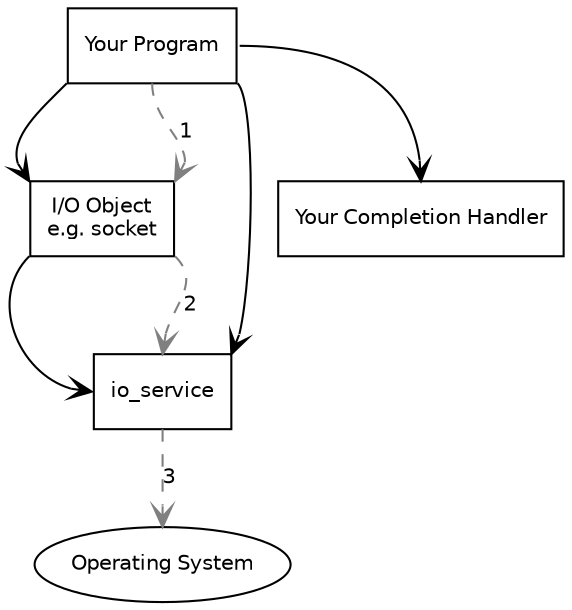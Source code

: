 digraph g
{
  graph
    [
      nodesep="0.2"
    ];

  edge
    [
      fontname="Helvetica",
      fontsize=10,
      labelfontname="Helvetica",
      labelfontsize=10
    ];

  node
    [
      fontname="Helvetica",
      fontsize=10,
      shape=box
    ];

  edge
    [
      arrowhead="open"
    ]

  operating_system
    [
      label="Operating System",
      shape=ellipse
    ];

  io_service
    [
      label="io_service"
    ];

  io_object
    [
      label="I/O Object\ne.g. socket"
    ];

  your_program
    [
      label="Your Program"
    ];

  your_completion_handler
    [
      label="Your Completion Handler"
    ];

  your_program:e -> your_completion_handler:n
    [
      arrowtail="diamond"
    ];

  your_program:sw -> io_object:nw
    [
      arrowtail="diamond"
    ];

  your_program:se -> io_service:ne
    [
      arrowtail="diamond"
    ];

  io_object:sw -> io_service:w
    [
    ];

  your_program:s -> io_object:ne
    [
      style="dashed",
      label="1"
      color="#808080"
    ];

  io_object:se -> io_service:n
    [
      style="dashed",
      label="2"
      color="#808080"
    ];

  io_service:s -> operating_system:n
    [
      style="dashed",
      label="3"
      color="#808080"
    ];
}
